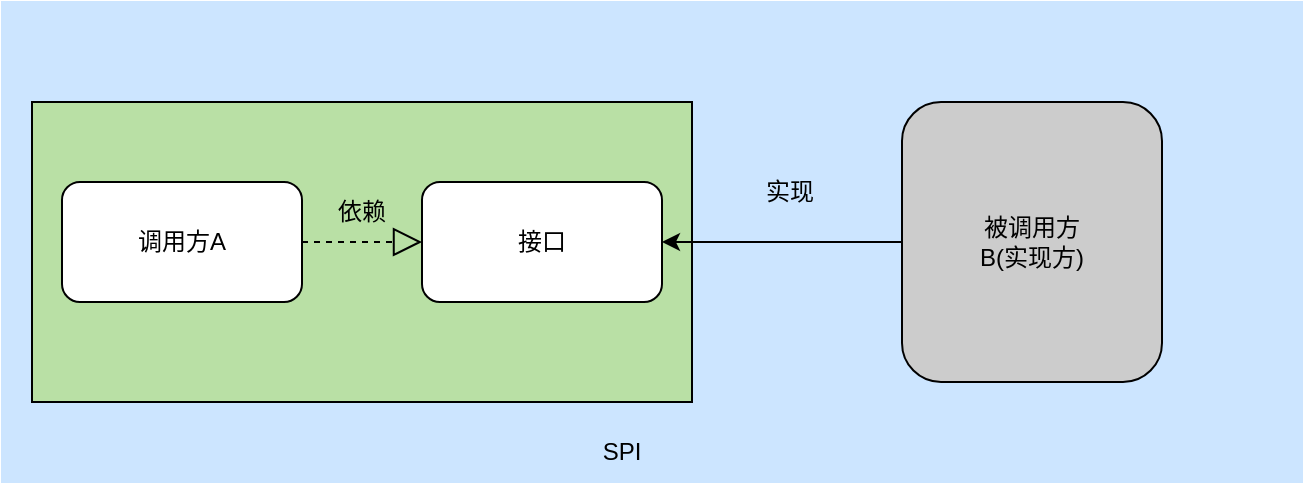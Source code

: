 <mxfile version="20.2.0" type="github">
  <diagram id="5yI6ZNTqeRoKGmYwzE1N" name="Page-1">
    <mxGraphModel dx="946" dy="518" grid="1" gridSize="10" guides="1" tooltips="1" connect="1" arrows="1" fold="1" page="1" pageScale="1" pageWidth="827" pageHeight="1169" math="0" shadow="0">
      <root>
        <mxCell id="0" />
        <mxCell id="1" parent="0" />
        <mxCell id="C6izWktADnTAMG9RPWpM-2" value="" style="rounded=0;whiteSpace=wrap;html=1;strokeColor=#CCE5FF;fillColor=#CCE5FF;" parent="1" vertex="1">
          <mxGeometry x="50" y="150" width="650" height="240" as="geometry" />
        </mxCell>
        <mxCell id="C6izWktADnTAMG9RPWpM-6" value="" style="rounded=0;whiteSpace=wrap;html=1;fillColor=#B9E0A5;" parent="1" vertex="1">
          <mxGeometry x="65" y="200" width="330" height="150" as="geometry" />
        </mxCell>
        <mxCell id="C6izWktADnTAMG9RPWpM-3" value="调用方A" style="rounded=1;whiteSpace=wrap;html=1;" parent="1" vertex="1">
          <mxGeometry x="80" y="240" width="120" height="60" as="geometry" />
        </mxCell>
        <mxCell id="C6izWktADnTAMG9RPWpM-4" value="接口" style="rounded=1;whiteSpace=wrap;html=1;" parent="1" vertex="1">
          <mxGeometry x="260" y="240" width="120" height="60" as="geometry" />
        </mxCell>
        <mxCell id="C6izWktADnTAMG9RPWpM-5" value="被调用方&lt;br&gt;B(实现方)" style="rounded=1;whiteSpace=wrap;html=1;fillColor=#CCCCCC;" parent="1" vertex="1">
          <mxGeometry x="500" y="200" width="130" height="140" as="geometry" />
        </mxCell>
        <mxCell id="C6izWktADnTAMG9RPWpM-8" value="" style="endArrow=block;dashed=1;endFill=0;endSize=12;html=1;rounded=0;" parent="1" edge="1">
          <mxGeometry width="160" relative="1" as="geometry">
            <mxPoint x="200" y="270" as="sourcePoint" />
            <mxPoint x="260" y="270" as="targetPoint" />
          </mxGeometry>
        </mxCell>
        <mxCell id="C6izWktADnTAMG9RPWpM-9" value="依赖" style="text;html=1;strokeColor=none;fillColor=none;align=center;verticalAlign=middle;whiteSpace=wrap;rounded=0;" parent="1" vertex="1">
          <mxGeometry x="200" y="240" width="60" height="30" as="geometry" />
        </mxCell>
        <mxCell id="C6izWktADnTAMG9RPWpM-12" value="" style="endArrow=classic;html=1;rounded=0;exitX=0;exitY=0.5;exitDx=0;exitDy=0;entryX=1;entryY=0.5;entryDx=0;entryDy=0;" parent="1" source="C6izWktADnTAMG9RPWpM-5" target="C6izWktADnTAMG9RPWpM-4" edge="1">
          <mxGeometry width="50" height="50" relative="1" as="geometry">
            <mxPoint x="400" y="310" as="sourcePoint" />
            <mxPoint x="450" y="260" as="targetPoint" />
          </mxGeometry>
        </mxCell>
        <mxCell id="C6izWktADnTAMG9RPWpM-14" value="实现" style="text;html=1;strokeColor=none;fillColor=none;align=center;verticalAlign=middle;whiteSpace=wrap;rounded=0;" parent="1" vertex="1">
          <mxGeometry x="414" y="230" width="60" height="30" as="geometry" />
        </mxCell>
        <mxCell id="C6izWktADnTAMG9RPWpM-15" value="SPI" style="text;html=1;strokeColor=none;fillColor=none;align=center;verticalAlign=middle;whiteSpace=wrap;rounded=0;" parent="1" vertex="1">
          <mxGeometry x="330" y="360" width="60" height="30" as="geometry" />
        </mxCell>
      </root>
    </mxGraphModel>
  </diagram>
</mxfile>
